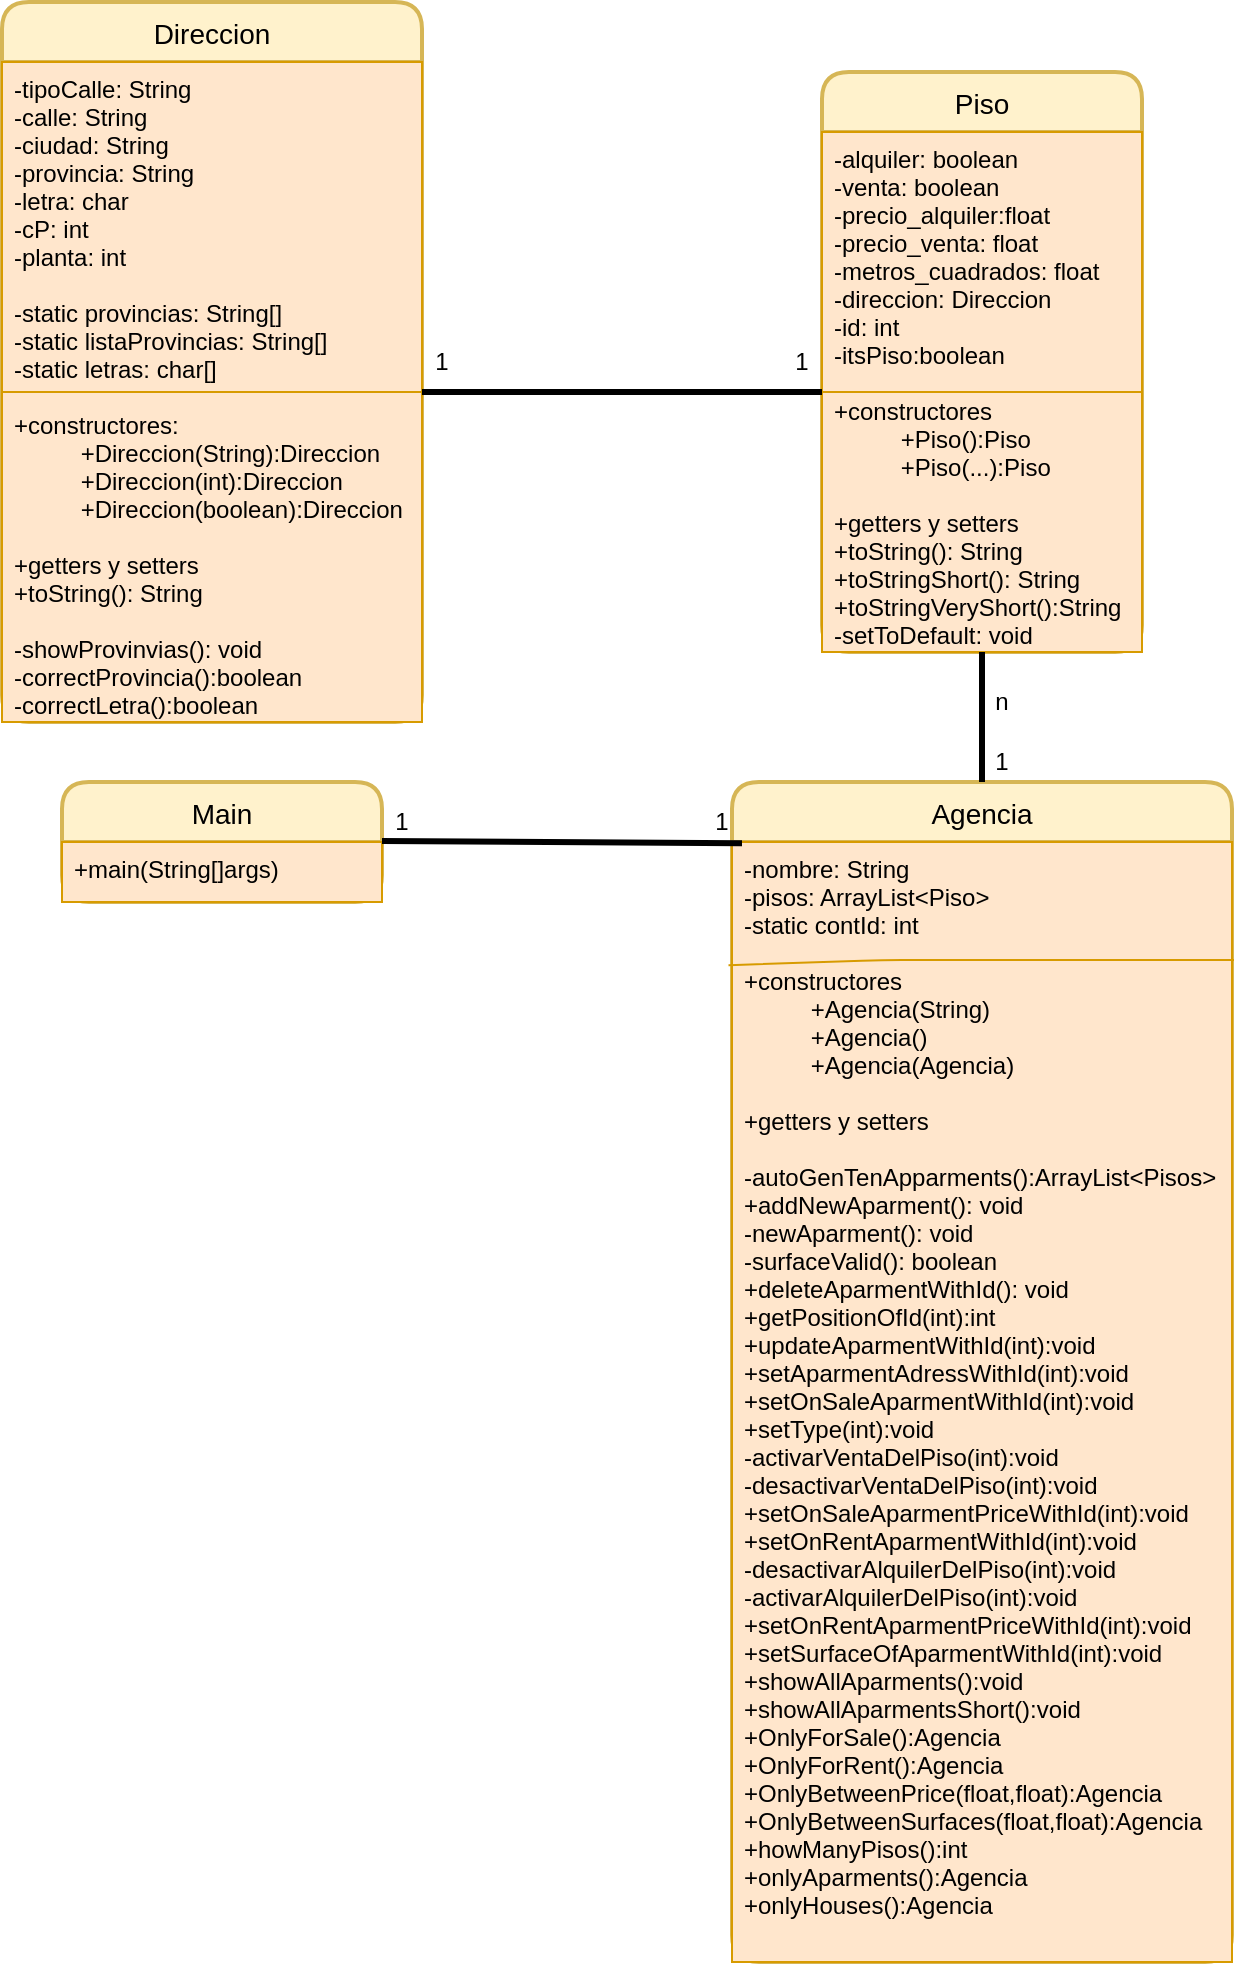 <mxfile version="13.9.9" type="device"><diagram id="yKp72hk7yzGzMKnNMUiq" name="Página-1"><mxGraphModel dx="926" dy="626" grid="1" gridSize="10" guides="1" tooltips="1" connect="1" arrows="1" fold="1" page="1" pageScale="1" pageWidth="827" pageHeight="1169" math="0" shadow="0"><root><mxCell id="0"/><mxCell id="1" parent="0"/><mxCell id="Mi3jtSEdhlG4PB_xJqZw-1" value="Direccion" style="swimlane;childLayout=stackLayout;horizontal=1;startSize=30;horizontalStack=0;rounded=1;fontSize=14;fontStyle=0;strokeWidth=2;resizeParent=0;resizeLast=1;shadow=0;dashed=0;align=center;fillColor=#fff2cc;strokeColor=#d6b656;" parent="1" vertex="1"><mxGeometry x="110" y="50" width="210" height="360" as="geometry"><mxRectangle x="110" y="40" width="90" height="30" as="alternateBounds"/></mxGeometry></mxCell><mxCell id="4oQKxzHp6SsZtdvPUmLX-9" value="" style="endArrow=none;html=1;" parent="Mi3jtSEdhlG4PB_xJqZw-1" edge="1"><mxGeometry width="50" height="50" relative="1" as="geometry"><mxPoint y="200" as="sourcePoint"/><mxPoint x="50" y="150" as="targetPoint"/></mxGeometry></mxCell><mxCell id="4oQKxzHp6SsZtdvPUmLX-14" value="" style="endArrow=none;html=1;fontFamily=Helvetica;" parent="Mi3jtSEdhlG4PB_xJqZw-1" edge="1"><mxGeometry width="50" height="50" relative="1" as="geometry"><mxPoint x="100" y="120" as="sourcePoint"/><mxPoint x="150" y="140" as="targetPoint"/><Array as="points"/></mxGeometry></mxCell><mxCell id="Mi3jtSEdhlG4PB_xJqZw-2" value="-tipoCalle: String&#10;-calle: String&#10;-ciudad: String&#10;-provincia: String&#10;-letra: char&#10;-cP: int&#10;-planta: int&#10;&#10;-static provincias: String[]&#10;-static listaProvincias: String[]&#10;-static letras: char[]&#10;&#10;+constructores:&#10;          +Direccion(String):Direccion&#10;          +Direccion(int):Direccion&#10;          +Direccion(boolean):Direccion&#10;&#10;+getters y setters&#10;+toString(): String&#10;&#10;-showProvinvias(): void&#10;-correctProvincia():boolean&#10;-correctLetra():boolean " style="align=left;strokeColor=#d79b00;fillColor=#ffe6cc;spacingLeft=4;fontSize=12;verticalAlign=top;resizable=0;rotatable=0;part=1;fontStyle=0;fontFamily=Helvetica;" parent="Mi3jtSEdhlG4PB_xJqZw-1" vertex="1"><mxGeometry y="30" width="210" height="330" as="geometry"/></mxCell><mxCell id="4oQKxzHp6SsZtdvPUmLX-11" value="" style="endArrow=none;html=1;entryX=1;entryY=0.5;entryDx=0;entryDy=0;exitX=0;exitY=0.5;exitDx=0;exitDy=0;fillColor=#ffe6cc;strokeColor=#d79b00;" parent="Mi3jtSEdhlG4PB_xJqZw-1" source="Mi3jtSEdhlG4PB_xJqZw-2" target="Mi3jtSEdhlG4PB_xJqZw-2" edge="1"><mxGeometry width="50" height="50" relative="1" as="geometry"><mxPoint y="200" as="sourcePoint"/><mxPoint x="60" y="220" as="targetPoint"/></mxGeometry></mxCell><mxCell id="Mi3jtSEdhlG4PB_xJqZw-7" value="Piso" style="swimlane;childLayout=stackLayout;horizontal=1;startSize=30;horizontalStack=0;rounded=1;fontSize=14;fontStyle=0;strokeWidth=2;resizeParent=0;resizeLast=1;shadow=0;dashed=0;align=center;fillColor=#fff2cc;strokeColor=#d6b656;" parent="1" vertex="1"><mxGeometry x="520" y="85" width="160" height="290" as="geometry"><mxRectangle x="530" y="60" width="60" height="30" as="alternateBounds"/></mxGeometry></mxCell><mxCell id="Mi3jtSEdhlG4PB_xJqZw-8" value="-alquiler: boolean&#10;-venta: boolean&#10;-precio_alquiler:float&#10;-precio_venta: float&#10;-metros_cuadrados: float&#10;-direccion: Direccion&#10;-id: int&#10;-itsPiso:boolean&#10;&#10;+constructores&#10;          +Piso():Piso&#10;          +Piso(...):Piso&#10;&#10;+getters y setters&#10;+toString(): String&#10;+toStringShort(): String&#10;+toStringVeryShort():String&#10;-setToDefault: void&#10;" style="align=left;strokeColor=#d79b00;fillColor=#ffe6cc;spacingLeft=4;fontSize=12;verticalAlign=top;resizable=0;rotatable=0;part=1;" parent="Mi3jtSEdhlG4PB_xJqZw-7" vertex="1"><mxGeometry y="30" width="160" height="260" as="geometry"/></mxCell><mxCell id="Mi3jtSEdhlG4PB_xJqZw-10" value="1" style="text;html=1;strokeColor=none;fillColor=none;align=center;verticalAlign=middle;whiteSpace=wrap;rounded=0;" parent="1" vertex="1"><mxGeometry x="490" y="220" width="40" height="20" as="geometry"/></mxCell><mxCell id="Mi3jtSEdhlG4PB_xJqZw-14" value="Agencia" style="swimlane;childLayout=stackLayout;horizontal=1;startSize=30;horizontalStack=0;rounded=1;fontSize=14;fontStyle=0;strokeWidth=2;resizeParent=0;resizeLast=1;shadow=0;dashed=0;align=center;fillColor=#fff2cc;strokeColor=#d6b656;" parent="1" vertex="1"><mxGeometry x="475" y="440" width="250" height="590" as="geometry"><mxRectangle x="520" y="450" width="80" height="30" as="alternateBounds"/></mxGeometry></mxCell><mxCell id="H-f8ezbkl6MOaMjvrIO_-1" value="" style="endArrow=none;html=1;exitX=0;exitY=0.5;exitDx=0;exitDy=0;fillColor=#ffe6cc;strokeColor=#d79b00;" parent="Mi3jtSEdhlG4PB_xJqZw-14" edge="1"><mxGeometry width="50" height="50" relative="1" as="geometry"><mxPoint y="90" as="sourcePoint"/><mxPoint x="205" y="90" as="targetPoint"/></mxGeometry></mxCell><mxCell id="Mi3jtSEdhlG4PB_xJqZw-15" value="-nombre: String&#10;-pisos: ArrayList&lt;Piso&gt;&#10;-static contId: int&#10;&#10;+constructores&#10;          +Agencia(String)&#10;          +Agencia()&#10;          +Agencia(Agencia)&#10;&#10;+getters y setters&#10;&#10;-autoGenTenApparments():ArrayList&lt;Pisos&gt;&#10;+addNewAparment(): void&#10;-newAparment(): void&#10;-surfaceValid(): boolean&#10;+deleteAparmentWithId(): void&#10;+getPositionOfId(int):int&#10;+updateAparmentWithId(int):void&#10;+setAparmentAdressWithId(int):void&#10;+setOnSaleAparmentWithId(int):void&#10;+setType(int):void&#10;-activarVentaDelPiso(int):void&#10;-desactivarVentaDelPiso(int):void&#10;+setOnSaleAparmentPriceWithId(int):void&#10;+setOnRentAparmentWithId(int):void&#10;-desactivarAlquilerDelPiso(int):void&#10;-activarAlquilerDelPiso(int):void&#10;+setOnRentAparmentPriceWithId(int):void&#10;+setSurfaceOfAparmentWithId(int):void&#10;+showAllAparments():void&#10;+showAllAparmentsShort():void&#10;+OnlyForSale():Agencia&#10;+OnlyForRent():Agencia&#10;+OnlyBetweenPrice(float,float):Agencia&#10;+OnlyBetweenSurfaces(float,float):Agencia&#10;+howManyPisos():int&#10;+onlyAparments():Agencia&#10;+onlyHouses():Agencia&#10;" style="align=left;strokeColor=#d79b00;fillColor=#ffe6cc;spacingLeft=4;fontSize=12;verticalAlign=top;resizable=0;rotatable=0;part=1;" parent="Mi3jtSEdhlG4PB_xJqZw-14" vertex="1"><mxGeometry y="30" width="250" height="560" as="geometry"/></mxCell><mxCell id="H-f8ezbkl6MOaMjvrIO_-2" value="" style="endArrow=none;html=1;fillColor=#ffe6cc;strokeColor=#d79b00;exitX=-0.007;exitY=0.11;exitDx=0;exitDy=0;exitPerimeter=0;" parent="Mi3jtSEdhlG4PB_xJqZw-14" source="Mi3jtSEdhlG4PB_xJqZw-15" edge="1"><mxGeometry width="50" height="50" relative="1" as="geometry"><mxPoint x="5" y="160" as="sourcePoint"/><mxPoint x="251" y="89" as="targetPoint"/><Array as="points"><mxPoint x="75" y="89"/><mxPoint x="165" y="89"/></Array></mxGeometry></mxCell><mxCell id="Mi3jtSEdhlG4PB_xJqZw-16" value="" style="endArrow=none;html=1;strokeWidth=3;entryX=0.5;entryY=1;entryDx=0;entryDy=0;" parent="1" source="Mi3jtSEdhlG4PB_xJqZw-14" target="Mi3jtSEdhlG4PB_xJqZw-7" edge="1"><mxGeometry width="50" height="50" relative="1" as="geometry"><mxPoint x="340" y="400" as="sourcePoint"/><mxPoint x="600" y="390" as="targetPoint"/></mxGeometry></mxCell><mxCell id="Mi3jtSEdhlG4PB_xJqZw-18" value="1" style="text;html=1;strokeColor=none;fillColor=none;align=center;verticalAlign=middle;whiteSpace=wrap;rounded=0;" parent="1" vertex="1"><mxGeometry x="590" y="420" width="40" height="20" as="geometry"/></mxCell><mxCell id="Mi3jtSEdhlG4PB_xJqZw-19" value="n" style="text;html=1;strokeColor=none;fillColor=none;align=center;verticalAlign=middle;whiteSpace=wrap;rounded=0;" parent="1" vertex="1"><mxGeometry x="590" y="390" width="40" height="20" as="geometry"/></mxCell><mxCell id="4oQKxzHp6SsZtdvPUmLX-12" value="1" style="text;html=1;strokeColor=none;fillColor=none;align=center;verticalAlign=middle;whiteSpace=wrap;rounded=0;" parent="1" vertex="1"><mxGeometry x="310" y="220" width="40" height="20" as="geometry"/></mxCell><mxCell id="oxsV15gO7e7tO3El0IJ0-4" value="" style="endArrow=none;html=1;strokeWidth=3;entryX=1;entryY=0.5;entryDx=0;entryDy=0;exitX=0;exitY=0.5;exitDx=0;exitDy=0;" parent="1" source="Mi3jtSEdhlG4PB_xJqZw-8" target="Mi3jtSEdhlG4PB_xJqZw-2" edge="1"><mxGeometry width="50" height="50" relative="1" as="geometry"><mxPoint x="610" y="450" as="sourcePoint"/><mxPoint x="610" y="400" as="targetPoint"/></mxGeometry></mxCell><mxCell id="oxsV15gO7e7tO3El0IJ0-2" value="" style="endArrow=none;html=1;entryX=0;entryY=0.5;entryDx=0;entryDy=0;fillColor=#ffe6cc;strokeColor=#d79b00;" parent="1" target="Mi3jtSEdhlG4PB_xJqZw-8" edge="1"><mxGeometry width="50" height="50" relative="1" as="geometry"><mxPoint x="680" y="245" as="sourcePoint"/><mxPoint x="540" y="400" as="targetPoint"/><Array as="points"><mxPoint x="650" y="245"/></Array></mxGeometry></mxCell><mxCell id="H-f8ezbkl6MOaMjvrIO_-7" value="Main" style="swimlane;childLayout=stackLayout;horizontal=1;startSize=30;horizontalStack=0;rounded=1;fontSize=14;fontStyle=0;strokeWidth=2;resizeParent=0;resizeLast=1;shadow=0;dashed=0;align=center;fillColor=#fff2cc;strokeColor=#d6b656;" parent="1" vertex="1"><mxGeometry x="140" y="440" width="160" height="60" as="geometry"/></mxCell><mxCell id="H-f8ezbkl6MOaMjvrIO_-8" value="+main(String[]args)" style="align=left;strokeColor=#d79b00;fillColor=#ffe6cc;spacingLeft=4;fontSize=12;verticalAlign=top;resizable=0;rotatable=0;part=1;" parent="H-f8ezbkl6MOaMjvrIO_-7" vertex="1"><mxGeometry y="30" width="160" height="30" as="geometry"/></mxCell><mxCell id="H-f8ezbkl6MOaMjvrIO_-9" value="" style="endArrow=none;html=1;strokeWidth=3;entryX=1;entryY=0.5;entryDx=0;entryDy=0;exitX=0.02;exitY=0.052;exitDx=0;exitDy=0;exitPerimeter=0;" parent="1" source="Mi3jtSEdhlG4PB_xJqZw-14" edge="1"><mxGeometry width="50" height="50" relative="1" as="geometry"><mxPoint x="470" y="470" as="sourcePoint"/><mxPoint x="300" y="469.5" as="targetPoint"/></mxGeometry></mxCell><mxCell id="H-f8ezbkl6MOaMjvrIO_-10" value="1" style="text;html=1;strokeColor=none;fillColor=none;align=center;verticalAlign=middle;whiteSpace=wrap;rounded=0;" parent="1" vertex="1"><mxGeometry x="290" y="450" width="40" height="20" as="geometry"/></mxCell><mxCell id="H-f8ezbkl6MOaMjvrIO_-11" value="1" style="text;html=1;strokeColor=none;fillColor=none;align=center;verticalAlign=middle;whiteSpace=wrap;rounded=0;" parent="1" vertex="1"><mxGeometry x="450" y="450" width="40" height="20" as="geometry"/></mxCell></root></mxGraphModel></diagram></mxfile>